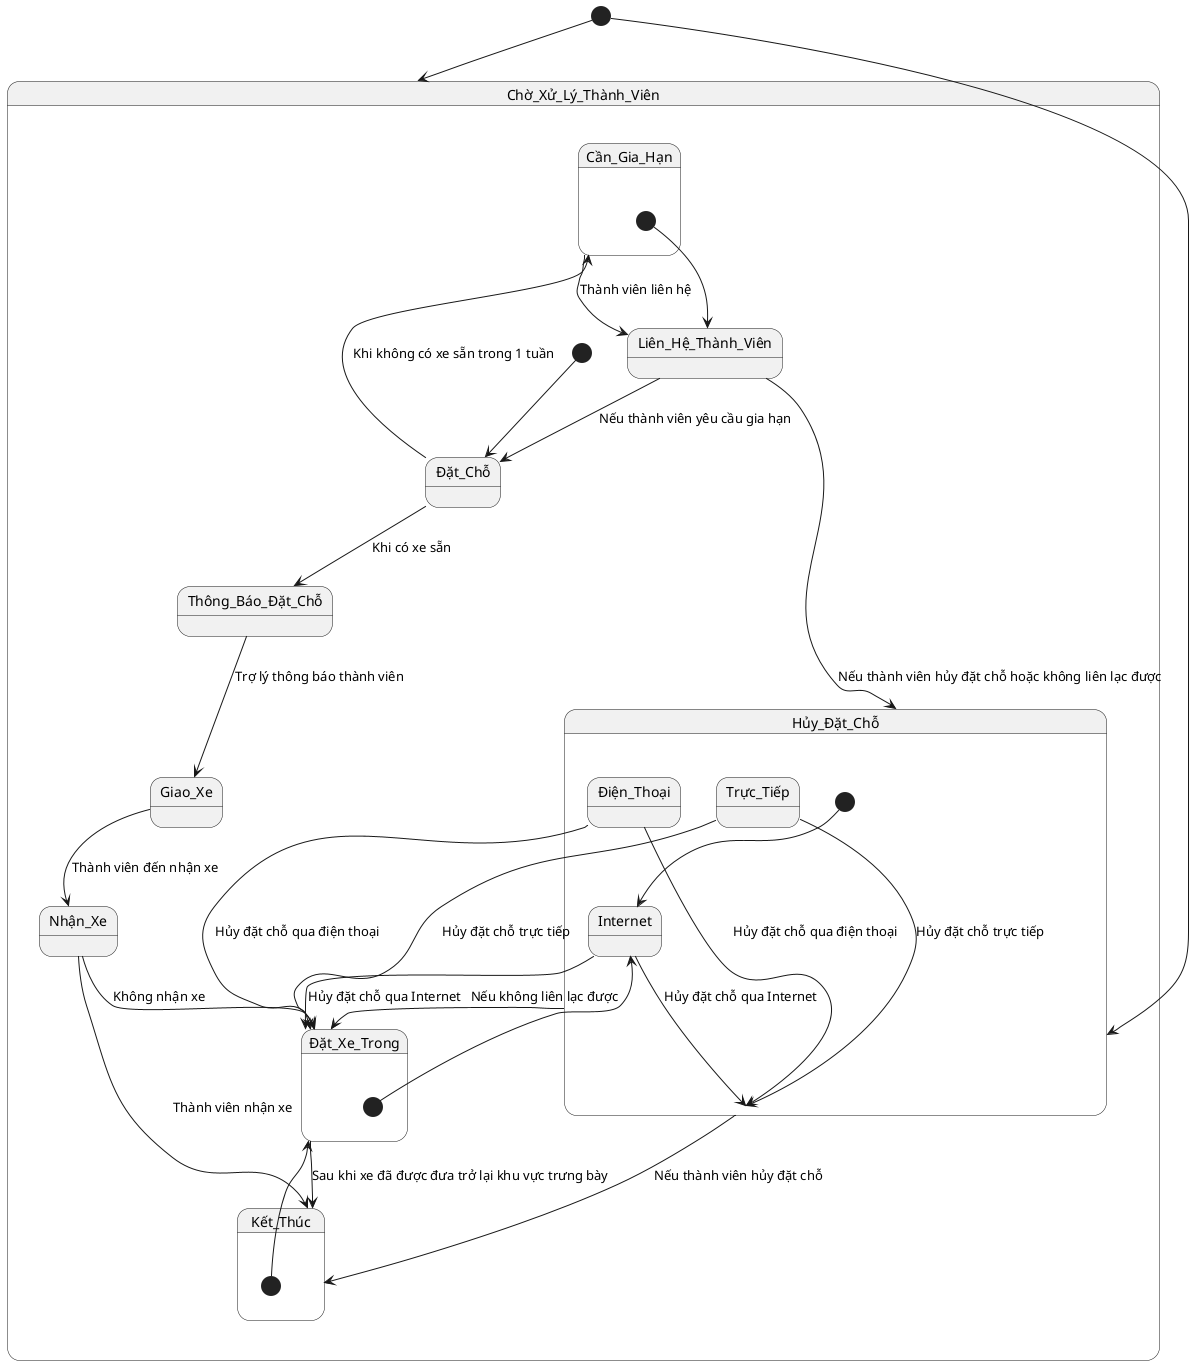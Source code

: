@startuml

[*] --> Chờ_Xử_Lý_Thành_Viên

state Chờ_Xử_Lý_Thành_Viên {
    [*] --> Đặt_Chỗ
    Đặt_Chỗ --> Thông_Báo_Đặt_Chỗ : Khi có xe sẵn
    Đặt_Chỗ --> Cần_Gia_Hạn : Khi không có xe sẵn trong 1 tuần
    Thông_Báo_Đặt_Chỗ --> Giao_Xe : Trợ lý thông báo thành viên
    Cần_Gia_Hạn --> Liên_Hệ_Thành_Viên : Thành viên liên hệ
    Liên_Hệ_Thành_Viên --> Đặt_Chỗ : Nếu thành viên yêu cầu gia hạn
    Liên_Hệ_Thành_Viên --> Hủy_Đặt_Chỗ : Nếu thành viên hủy đặt chỗ hoặc không liên lạc được
    Hủy_Đặt_Chỗ --> Kết_Thúc : Nếu thành viên hủy đặt chỗ
    Hủy_Đặt_Chỗ --> Đặt_Xe_Trong : Nếu không liên lạc được
    Giao_Xe --> Nhận_Xe : Thành viên đến nhận xe
    Nhận_Xe --> Kết_Thúc : Thành viên nhận xe
    Nhận_Xe --> Đặt_Xe_Trong : Không nhận xe
    Đặt_Xe_Trong --> Kết_Thúc : Sau khi xe đã được đưa trở lại khu vực trưng bày
}

state Cần_Gia_Hạn {
    [*] --> Liên_Hệ_Thành_Viên
}

[*] --> Hủy_Đặt_Chỗ

state Hủy_Đặt_Chỗ {
    [*] --> Internet
    Internet --> Đặt_Xe_Trong : Hủy đặt chỗ qua Internet
    Điện_Thoại --> Đặt_Xe_Trong : Hủy đặt chỗ qua điện thoại
    Trực_Tiếp --> Đặt_Xe_Trong : Hủy đặt chỗ trực tiếp
}

state Kết_Thúc {
    [*] --> Đặt_Xe_Trong
}

state Đặt_Xe_Trong {
    [*] --> Internet
    Internet --> Hủy_Đặt_Chỗ : Hủy đặt chỗ qua Internet
    Điện_Thoại --> Hủy_Đặt_Chỗ : Hủy đặt chỗ qua điện thoại
    Trực_Tiếp --> Hủy_Đặt_Chỗ : Hủy đặt chỗ trực tiếp
}

@enduml
